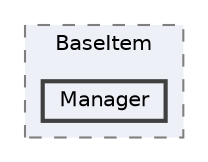 digraph "003_Item/Item/BaseItem/Manager"
{
 // LATEX_PDF_SIZE
  bgcolor="transparent";
  edge [fontname=Helvetica,fontsize=10,labelfontname=Helvetica,labelfontsize=10];
  node [fontname=Helvetica,fontsize=10,shape=box,height=0.2,width=0.4];
  compound=true
  subgraph clusterdir_32d354a89389014727e18595630980f6 {
    graph [ bgcolor="#edf0f7", pencolor="grey50", label="BaseItem", fontname=Helvetica,fontsize=10 style="filled,dashed", URL="dir_32d354a89389014727e18595630980f6.html",tooltip=""]
  dir_018e2e573da44b1efd421914ba6cba99 [label="Manager", fillcolor="#edf0f7", color="grey25", style="filled,bold", URL="dir_018e2e573da44b1efd421914ba6cba99.html",tooltip=""];
  }
}
